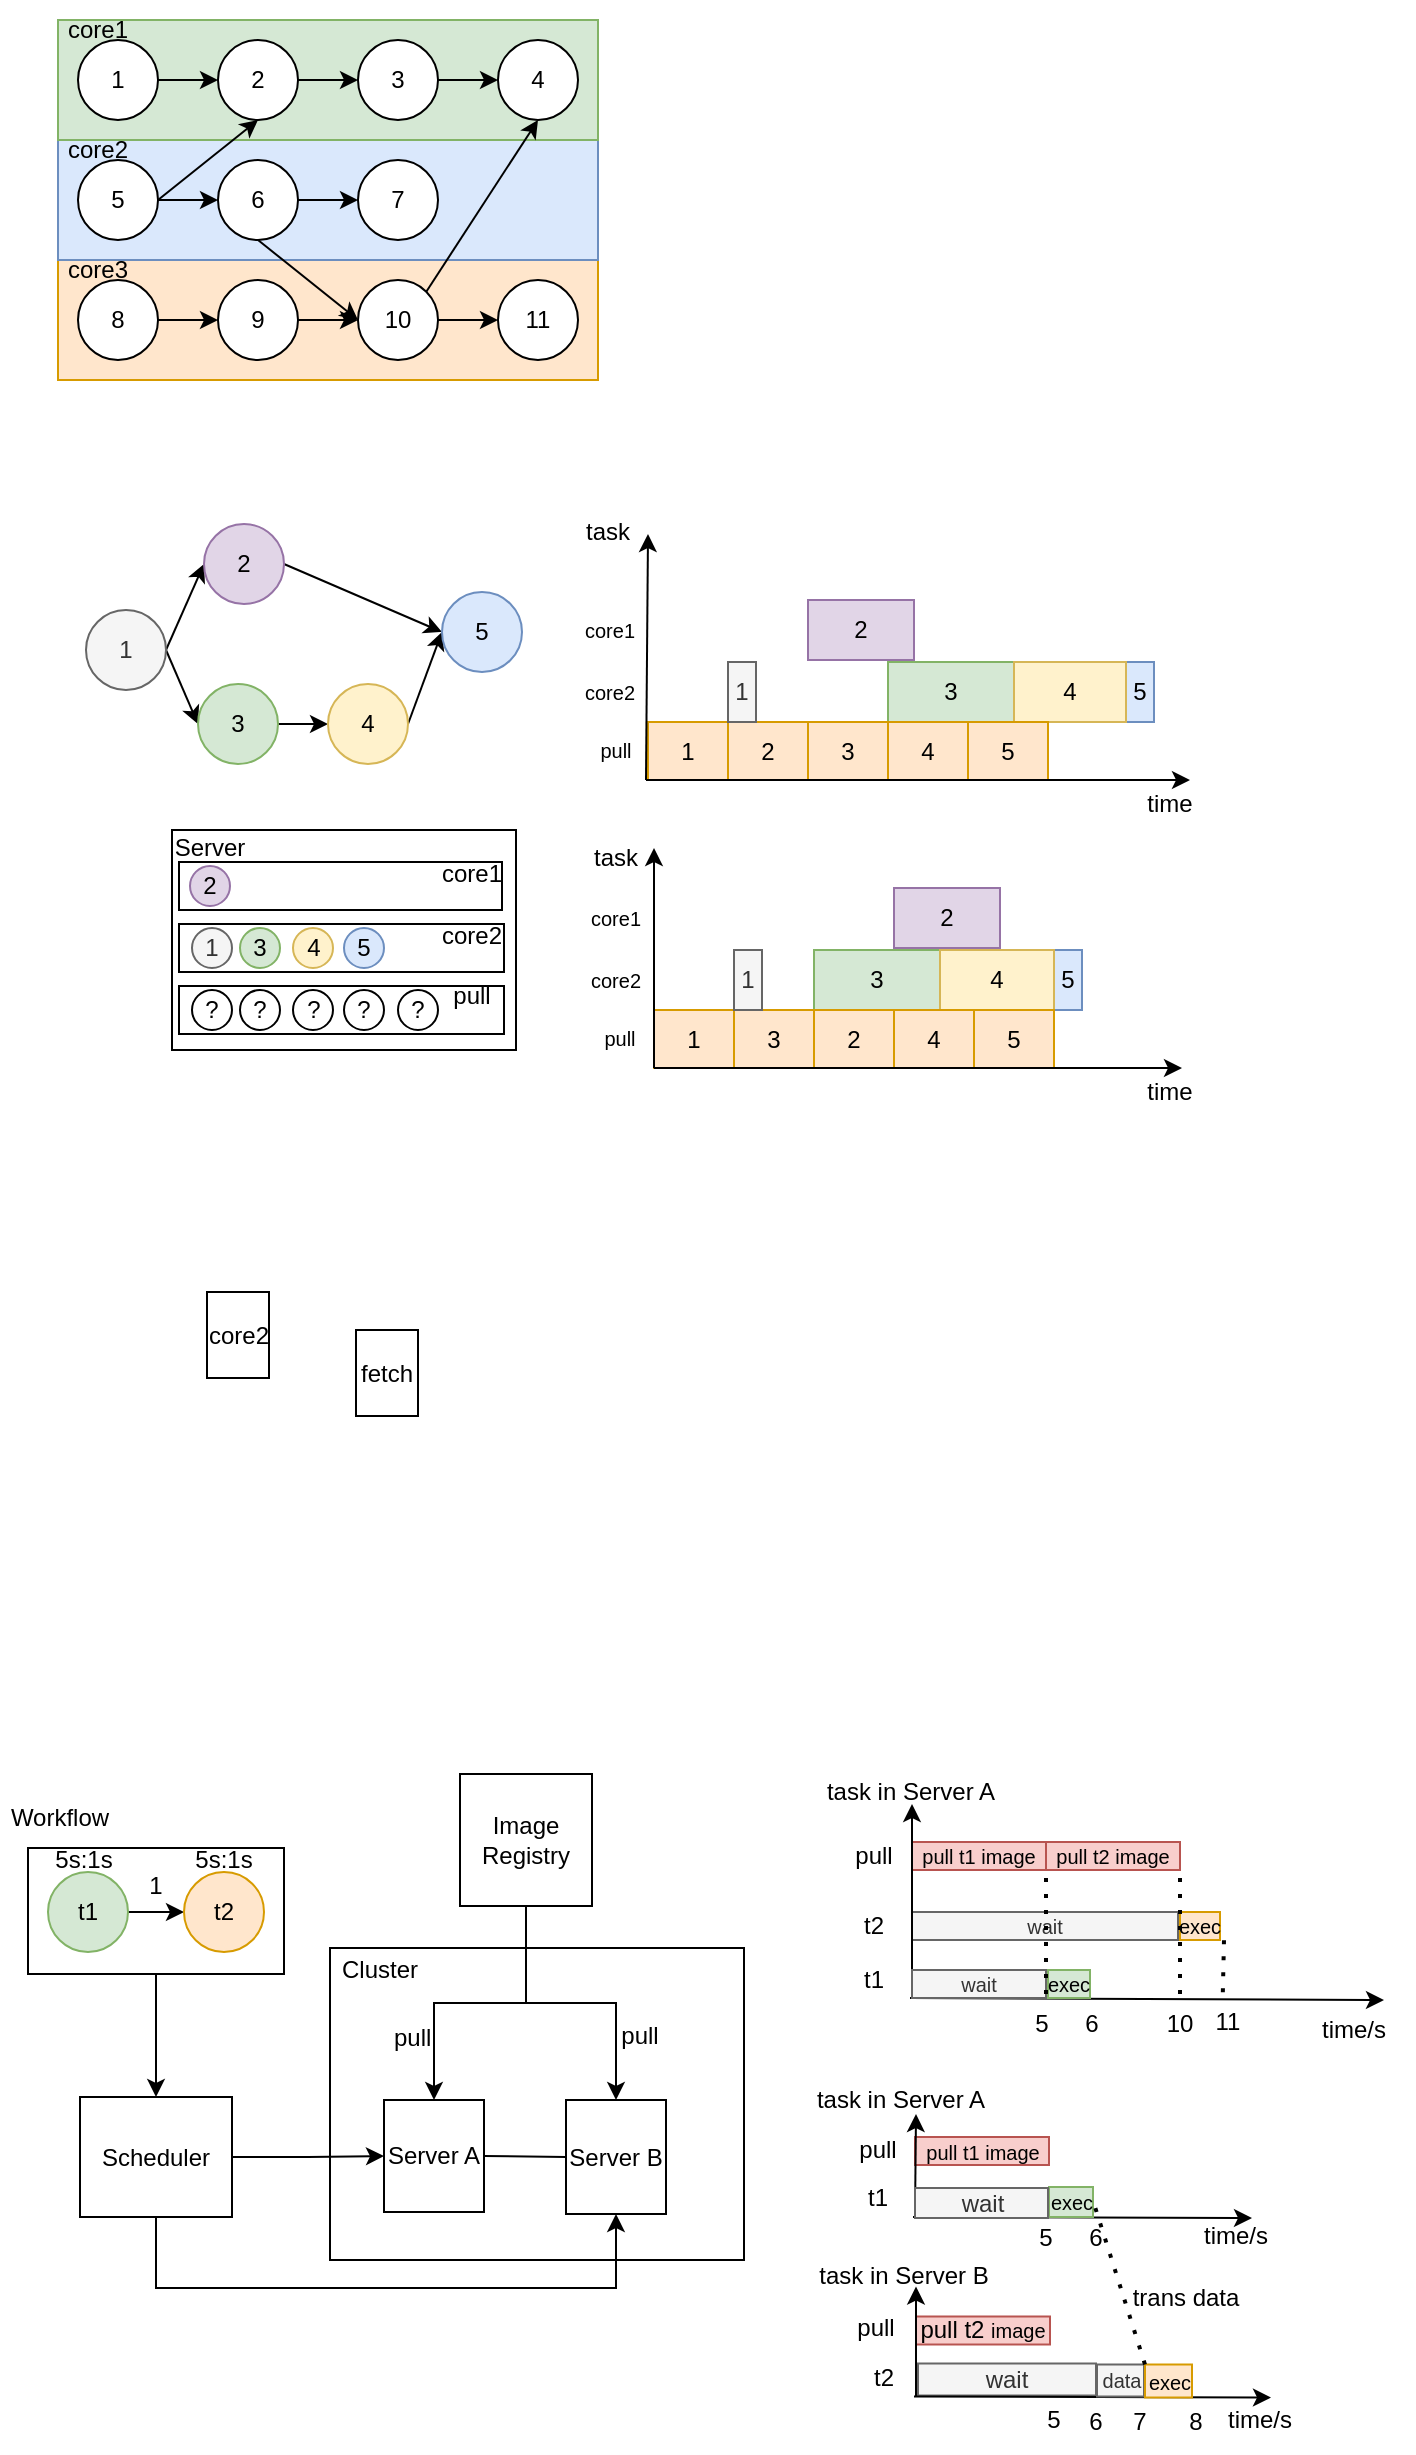 <mxfile version="24.2.5" type="github">
  <diagram name="第 1 页" id="dXxmEB8wBgXwKS0y80WO">
    <mxGraphModel dx="965" dy="532" grid="0" gridSize="10" guides="1" tooltips="1" connect="1" arrows="1" fold="1" page="1" pageScale="1" pageWidth="827" pageHeight="1169" math="0" shadow="0">
      <root>
        <mxCell id="0" />
        <mxCell id="1" parent="0" />
        <mxCell id="K3TDqo_XJbInINtvBPzG-177" value="&lt;font style=&quot;font-size: 10px;&quot;&gt;wait&lt;/font&gt;" style="rounded=0;whiteSpace=wrap;html=1;fontSize=10;fillColor=#f5f5f5;fontColor=#333333;strokeColor=#666666;" vertex="1" parent="1">
          <mxGeometry x="507" y="1076" width="133" height="14" as="geometry" />
        </mxCell>
        <mxCell id="T47r0UOtOiPmSLAEJL3M-28" value="" style="rounded=0;whiteSpace=wrap;html=1;fillColor=#ffe6cc;strokeColor=#d79b00;" parent="1" vertex="1">
          <mxGeometry x="80" y="250" width="270" height="60" as="geometry" />
        </mxCell>
        <mxCell id="T47r0UOtOiPmSLAEJL3M-27" value="" style="rounded=0;whiteSpace=wrap;html=1;fillColor=#dae8fc;strokeColor=#6c8ebf;" parent="1" vertex="1">
          <mxGeometry x="80" y="190" width="270" height="60" as="geometry" />
        </mxCell>
        <mxCell id="T47r0UOtOiPmSLAEJL3M-26" value="" style="rounded=0;whiteSpace=wrap;html=1;fillColor=#d5e8d4;strokeColor=#82b366;" parent="1" vertex="1">
          <mxGeometry x="80" y="130" width="270" height="60" as="geometry" />
        </mxCell>
        <mxCell id="T47r0UOtOiPmSLAEJL3M-5" style="edgeStyle=orthogonalEdgeStyle;rounded=0;orthogonalLoop=1;jettySize=auto;html=1;exitX=1;exitY=0.5;exitDx=0;exitDy=0;entryX=0;entryY=0.5;entryDx=0;entryDy=0;" parent="1" source="T47r0UOtOiPmSLAEJL3M-1" target="T47r0UOtOiPmSLAEJL3M-3" edge="1">
          <mxGeometry relative="1" as="geometry" />
        </mxCell>
        <mxCell id="T47r0UOtOiPmSLAEJL3M-1" value="1" style="ellipse;whiteSpace=wrap;html=1;aspect=fixed;" parent="1" vertex="1">
          <mxGeometry x="90" y="140" width="40" height="40" as="geometry" />
        </mxCell>
        <mxCell id="T47r0UOtOiPmSLAEJL3M-6" style="edgeStyle=orthogonalEdgeStyle;rounded=0;orthogonalLoop=1;jettySize=auto;html=1;exitX=1;exitY=0.5;exitDx=0;exitDy=0;entryX=0;entryY=0.5;entryDx=0;entryDy=0;" parent="1" source="T47r0UOtOiPmSLAEJL3M-3" target="T47r0UOtOiPmSLAEJL3M-4" edge="1">
          <mxGeometry relative="1" as="geometry" />
        </mxCell>
        <mxCell id="T47r0UOtOiPmSLAEJL3M-3" value="2" style="ellipse;whiteSpace=wrap;html=1;aspect=fixed;" parent="1" vertex="1">
          <mxGeometry x="160" y="140" width="40" height="40" as="geometry" />
        </mxCell>
        <mxCell id="T47r0UOtOiPmSLAEJL3M-8" style="edgeStyle=orthogonalEdgeStyle;rounded=0;orthogonalLoop=1;jettySize=auto;html=1;exitX=1;exitY=0.5;exitDx=0;exitDy=0;entryX=0;entryY=0.5;entryDx=0;entryDy=0;" parent="1" source="T47r0UOtOiPmSLAEJL3M-4" target="T47r0UOtOiPmSLAEJL3M-7" edge="1">
          <mxGeometry relative="1" as="geometry" />
        </mxCell>
        <mxCell id="T47r0UOtOiPmSLAEJL3M-4" value="3" style="ellipse;whiteSpace=wrap;html=1;aspect=fixed;" parent="1" vertex="1">
          <mxGeometry x="230" y="140" width="40" height="40" as="geometry" />
        </mxCell>
        <mxCell id="T47r0UOtOiPmSLAEJL3M-7" value="4" style="ellipse;whiteSpace=wrap;html=1;aspect=fixed;" parent="1" vertex="1">
          <mxGeometry x="300" y="140" width="40" height="40" as="geometry" />
        </mxCell>
        <mxCell id="T47r0UOtOiPmSLAEJL3M-13" style="edgeStyle=orthogonalEdgeStyle;rounded=0;orthogonalLoop=1;jettySize=auto;html=1;exitX=1;exitY=0.5;exitDx=0;exitDy=0;entryX=0;entryY=0.5;entryDx=0;entryDy=0;" parent="1" source="T47r0UOtOiPmSLAEJL3M-10" target="T47r0UOtOiPmSLAEJL3M-11" edge="1">
          <mxGeometry relative="1" as="geometry" />
        </mxCell>
        <mxCell id="T47r0UOtOiPmSLAEJL3M-23" style="rounded=0;orthogonalLoop=1;jettySize=auto;html=1;exitX=1;exitY=0.5;exitDx=0;exitDy=0;entryX=0.5;entryY=1;entryDx=0;entryDy=0;" parent="1" source="T47r0UOtOiPmSLAEJL3M-10" target="T47r0UOtOiPmSLAEJL3M-3" edge="1">
          <mxGeometry relative="1" as="geometry" />
        </mxCell>
        <mxCell id="T47r0UOtOiPmSLAEJL3M-10" value="5" style="ellipse;whiteSpace=wrap;html=1;aspect=fixed;" parent="1" vertex="1">
          <mxGeometry x="90" y="200" width="40" height="40" as="geometry" />
        </mxCell>
        <mxCell id="T47r0UOtOiPmSLAEJL3M-14" style="edgeStyle=orthogonalEdgeStyle;rounded=0;orthogonalLoop=1;jettySize=auto;html=1;exitX=1;exitY=0.5;exitDx=0;exitDy=0;entryX=0;entryY=0.5;entryDx=0;entryDy=0;" parent="1" source="T47r0UOtOiPmSLAEJL3M-11" target="T47r0UOtOiPmSLAEJL3M-12" edge="1">
          <mxGeometry relative="1" as="geometry" />
        </mxCell>
        <mxCell id="T47r0UOtOiPmSLAEJL3M-24" style="rounded=0;orthogonalLoop=1;jettySize=auto;html=1;exitX=0.5;exitY=1;exitDx=0;exitDy=0;entryX=0;entryY=0.5;entryDx=0;entryDy=0;" parent="1" source="T47r0UOtOiPmSLAEJL3M-11" target="T47r0UOtOiPmSLAEJL3M-17" edge="1">
          <mxGeometry relative="1" as="geometry" />
        </mxCell>
        <mxCell id="T47r0UOtOiPmSLAEJL3M-11" value="6" style="ellipse;whiteSpace=wrap;html=1;aspect=fixed;" parent="1" vertex="1">
          <mxGeometry x="160" y="200" width="40" height="40" as="geometry" />
        </mxCell>
        <mxCell id="T47r0UOtOiPmSLAEJL3M-12" value="7" style="ellipse;whiteSpace=wrap;html=1;aspect=fixed;" parent="1" vertex="1">
          <mxGeometry x="230" y="200" width="40" height="40" as="geometry" />
        </mxCell>
        <mxCell id="T47r0UOtOiPmSLAEJL3M-20" style="edgeStyle=orthogonalEdgeStyle;rounded=0;orthogonalLoop=1;jettySize=auto;html=1;exitX=1;exitY=0.5;exitDx=0;exitDy=0;entryX=0;entryY=0.5;entryDx=0;entryDy=0;" parent="1" source="T47r0UOtOiPmSLAEJL3M-15" target="T47r0UOtOiPmSLAEJL3M-16" edge="1">
          <mxGeometry relative="1" as="geometry" />
        </mxCell>
        <mxCell id="T47r0UOtOiPmSLAEJL3M-15" value="8" style="ellipse;whiteSpace=wrap;html=1;aspect=fixed;" parent="1" vertex="1">
          <mxGeometry x="90" y="260" width="40" height="40" as="geometry" />
        </mxCell>
        <mxCell id="T47r0UOtOiPmSLAEJL3M-21" style="edgeStyle=orthogonalEdgeStyle;rounded=0;orthogonalLoop=1;jettySize=auto;html=1;exitX=1;exitY=0.5;exitDx=0;exitDy=0;entryX=0;entryY=0.5;entryDx=0;entryDy=0;" parent="1" source="T47r0UOtOiPmSLAEJL3M-16" target="T47r0UOtOiPmSLAEJL3M-17" edge="1">
          <mxGeometry relative="1" as="geometry" />
        </mxCell>
        <mxCell id="T47r0UOtOiPmSLAEJL3M-16" value="9" style="ellipse;whiteSpace=wrap;html=1;aspect=fixed;" parent="1" vertex="1">
          <mxGeometry x="160" y="260" width="40" height="40" as="geometry" />
        </mxCell>
        <mxCell id="T47r0UOtOiPmSLAEJL3M-22" style="edgeStyle=orthogonalEdgeStyle;rounded=0;orthogonalLoop=1;jettySize=auto;html=1;exitX=1;exitY=0.5;exitDx=0;exitDy=0;entryX=0;entryY=0.5;entryDx=0;entryDy=0;" parent="1" source="T47r0UOtOiPmSLAEJL3M-17" target="T47r0UOtOiPmSLAEJL3M-18" edge="1">
          <mxGeometry relative="1" as="geometry" />
        </mxCell>
        <mxCell id="T47r0UOtOiPmSLAEJL3M-25" style="rounded=0;orthogonalLoop=1;jettySize=auto;html=1;exitX=1;exitY=0;exitDx=0;exitDy=0;entryX=0.5;entryY=1;entryDx=0;entryDy=0;" parent="1" source="T47r0UOtOiPmSLAEJL3M-17" target="T47r0UOtOiPmSLAEJL3M-7" edge="1">
          <mxGeometry relative="1" as="geometry" />
        </mxCell>
        <mxCell id="T47r0UOtOiPmSLAEJL3M-17" value="10" style="ellipse;whiteSpace=wrap;html=1;aspect=fixed;" parent="1" vertex="1">
          <mxGeometry x="230" y="260" width="40" height="40" as="geometry" />
        </mxCell>
        <mxCell id="T47r0UOtOiPmSLAEJL3M-18" value="11" style="ellipse;whiteSpace=wrap;html=1;aspect=fixed;" parent="1" vertex="1">
          <mxGeometry x="300" y="260" width="40" height="40" as="geometry" />
        </mxCell>
        <mxCell id="T47r0UOtOiPmSLAEJL3M-29" value="core1" style="text;html=1;align=center;verticalAlign=middle;whiteSpace=wrap;rounded=0;" parent="1" vertex="1">
          <mxGeometry x="70" y="120" width="60" height="30" as="geometry" />
        </mxCell>
        <mxCell id="T47r0UOtOiPmSLAEJL3M-30" value="core2" style="text;html=1;align=center;verticalAlign=middle;whiteSpace=wrap;rounded=0;" parent="1" vertex="1">
          <mxGeometry x="70" y="180" width="60" height="30" as="geometry" />
        </mxCell>
        <mxCell id="T47r0UOtOiPmSLAEJL3M-31" value="core3" style="text;html=1;align=center;verticalAlign=middle;whiteSpace=wrap;rounded=0;" parent="1" vertex="1">
          <mxGeometry x="70" y="240" width="60" height="30" as="geometry" />
        </mxCell>
        <mxCell id="K3TDqo_XJbInINtvBPzG-7" style="rounded=0;orthogonalLoop=1;jettySize=auto;html=1;exitX=1;exitY=0.5;exitDx=0;exitDy=0;entryX=0;entryY=0.5;entryDx=0;entryDy=0;" edge="1" parent="1" source="K3TDqo_XJbInINtvBPzG-2" target="K3TDqo_XJbInINtvBPzG-3">
          <mxGeometry relative="1" as="geometry">
            <Array as="points" />
          </mxGeometry>
        </mxCell>
        <mxCell id="K3TDqo_XJbInINtvBPzG-8" style="rounded=0;orthogonalLoop=1;jettySize=auto;html=1;exitX=1;exitY=0.5;exitDx=0;exitDy=0;entryX=0;entryY=0.5;entryDx=0;entryDy=0;" edge="1" parent="1" source="K3TDqo_XJbInINtvBPzG-2" target="K3TDqo_XJbInINtvBPzG-4">
          <mxGeometry relative="1" as="geometry" />
        </mxCell>
        <mxCell id="K3TDqo_XJbInINtvBPzG-2" value="1" style="ellipse;whiteSpace=wrap;html=1;aspect=fixed;fillColor=#f5f5f5;fontColor=#333333;strokeColor=#666666;" vertex="1" parent="1">
          <mxGeometry x="94" y="425" width="40" height="40" as="geometry" />
        </mxCell>
        <mxCell id="K3TDqo_XJbInINtvBPzG-12" style="rounded=0;orthogonalLoop=1;jettySize=auto;html=1;exitX=1;exitY=0.5;exitDx=0;exitDy=0;entryX=0;entryY=0.5;entryDx=0;entryDy=0;" edge="1" parent="1" source="K3TDqo_XJbInINtvBPzG-3" target="K3TDqo_XJbInINtvBPzG-6">
          <mxGeometry relative="1" as="geometry" />
        </mxCell>
        <mxCell id="K3TDqo_XJbInINtvBPzG-3" value="2" style="ellipse;whiteSpace=wrap;html=1;aspect=fixed;fillColor=#e1d5e7;strokeColor=#9673a6;" vertex="1" parent="1">
          <mxGeometry x="153" y="382" width="40" height="40" as="geometry" />
        </mxCell>
        <mxCell id="K3TDqo_XJbInINtvBPzG-11" style="edgeStyle=orthogonalEdgeStyle;rounded=0;orthogonalLoop=1;jettySize=auto;html=1;exitX=1;exitY=0.5;exitDx=0;exitDy=0;entryX=0;entryY=0.5;entryDx=0;entryDy=0;" edge="1" parent="1" source="K3TDqo_XJbInINtvBPzG-4" target="K3TDqo_XJbInINtvBPzG-5">
          <mxGeometry relative="1" as="geometry" />
        </mxCell>
        <mxCell id="K3TDqo_XJbInINtvBPzG-4" value="3" style="ellipse;whiteSpace=wrap;html=1;aspect=fixed;fillColor=#d5e8d4;strokeColor=#82b366;" vertex="1" parent="1">
          <mxGeometry x="150" y="462" width="40" height="40" as="geometry" />
        </mxCell>
        <mxCell id="K3TDqo_XJbInINtvBPzG-13" style="rounded=0;orthogonalLoop=1;jettySize=auto;html=1;exitX=1;exitY=0.5;exitDx=0;exitDy=0;entryX=0;entryY=0.5;entryDx=0;entryDy=0;" edge="1" parent="1" source="K3TDqo_XJbInINtvBPzG-5" target="K3TDqo_XJbInINtvBPzG-6">
          <mxGeometry relative="1" as="geometry">
            <mxPoint x="267.571" y="437.429" as="targetPoint" />
          </mxGeometry>
        </mxCell>
        <mxCell id="K3TDqo_XJbInINtvBPzG-5" value="4" style="ellipse;whiteSpace=wrap;html=1;aspect=fixed;fillColor=#fff2cc;strokeColor=#d6b656;" vertex="1" parent="1">
          <mxGeometry x="215" y="462" width="40" height="40" as="geometry" />
        </mxCell>
        <mxCell id="K3TDqo_XJbInINtvBPzG-6" value="5" style="ellipse;whiteSpace=wrap;html=1;aspect=fixed;fillColor=#dae8fc;strokeColor=#6c8ebf;" vertex="1" parent="1">
          <mxGeometry x="272" y="416" width="40" height="40" as="geometry" />
        </mxCell>
        <mxCell id="K3TDqo_XJbInINtvBPzG-19" value="1" style="rounded=0;whiteSpace=wrap;html=1;fillColor=#ffe6cc;strokeColor=#d79b00;" vertex="1" parent="1">
          <mxGeometry x="375" y="481" width="40" height="29" as="geometry" />
        </mxCell>
        <mxCell id="K3TDqo_XJbInINtvBPzG-20" value="2" style="rounded=0;whiteSpace=wrap;html=1;fillColor=#ffe6cc;strokeColor=#d79b00;" vertex="1" parent="1">
          <mxGeometry x="415" y="481" width="40" height="29" as="geometry" />
        </mxCell>
        <mxCell id="K3TDqo_XJbInINtvBPzG-21" value="pull" style="text;html=1;align=center;verticalAlign=middle;whiteSpace=wrap;rounded=0;fontSize=10;" vertex="1" parent="1">
          <mxGeometry x="329" y="480" width="60" height="30" as="geometry" />
        </mxCell>
        <mxCell id="K3TDqo_XJbInINtvBPzG-22" value="core1" style="text;html=1;align=center;verticalAlign=middle;whiteSpace=wrap;rounded=0;fontSize=10;" vertex="1" parent="1">
          <mxGeometry x="326" y="420" width="60" height="30" as="geometry" />
        </mxCell>
        <mxCell id="K3TDqo_XJbInINtvBPzG-23" value="core2" style="text;html=1;align=center;verticalAlign=middle;whiteSpace=wrap;rounded=0;fontSize=10;" vertex="1" parent="1">
          <mxGeometry x="326" y="451" width="60" height="30" as="geometry" />
        </mxCell>
        <mxCell id="K3TDqo_XJbInINtvBPzG-24" value="1" style="rounded=0;whiteSpace=wrap;html=1;fillColor=#f5f5f5;strokeColor=#666666;fontColor=#333333;" vertex="1" parent="1">
          <mxGeometry x="415" y="451" width="14" height="30" as="geometry" />
        </mxCell>
        <mxCell id="K3TDqo_XJbInINtvBPzG-25" value="5" style="rounded=0;whiteSpace=wrap;html=1;fillColor=#dae8fc;strokeColor=#6c8ebf;" vertex="1" parent="1">
          <mxGeometry x="614" y="451" width="14" height="30" as="geometry" />
        </mxCell>
        <mxCell id="K3TDqo_XJbInINtvBPzG-26" value="2" style="rounded=0;whiteSpace=wrap;html=1;fillColor=#e1d5e7;strokeColor=#9673a6;" vertex="1" parent="1">
          <mxGeometry x="455" y="420" width="53" height="30" as="geometry" />
        </mxCell>
        <mxCell id="K3TDqo_XJbInINtvBPzG-27" value="3" style="rounded=0;whiteSpace=wrap;html=1;fillColor=#d5e8d4;strokeColor=#82b366;" vertex="1" parent="1">
          <mxGeometry x="495" y="451" width="63" height="30" as="geometry" />
        </mxCell>
        <mxCell id="K3TDqo_XJbInINtvBPzG-28" value="4" style="rounded=0;whiteSpace=wrap;html=1;fillColor=#fff2cc;strokeColor=#d6b656;" vertex="1" parent="1">
          <mxGeometry x="558" y="451" width="56" height="30" as="geometry" />
        </mxCell>
        <mxCell id="K3TDqo_XJbInINtvBPzG-29" value="3" style="rounded=0;whiteSpace=wrap;html=1;fillColor=#ffe6cc;strokeColor=#d79b00;" vertex="1" parent="1">
          <mxGeometry x="455" y="481" width="40" height="29" as="geometry" />
        </mxCell>
        <mxCell id="K3TDqo_XJbInINtvBPzG-30" value="4" style="rounded=0;whiteSpace=wrap;html=1;fillColor=#ffe6cc;strokeColor=#d79b00;" vertex="1" parent="1">
          <mxGeometry x="495" y="481" width="40" height="29" as="geometry" />
        </mxCell>
        <mxCell id="K3TDqo_XJbInINtvBPzG-31" value="5" style="rounded=0;whiteSpace=wrap;html=1;fillColor=#ffe6cc;strokeColor=#d79b00;" vertex="1" parent="1">
          <mxGeometry x="535" y="481" width="40" height="29" as="geometry" />
        </mxCell>
        <mxCell id="K3TDqo_XJbInINtvBPzG-53" value="1" style="rounded=0;whiteSpace=wrap;html=1;fillColor=#ffe6cc;strokeColor=#d79b00;" vertex="1" parent="1">
          <mxGeometry x="378" y="625" width="40" height="29" as="geometry" />
        </mxCell>
        <mxCell id="K3TDqo_XJbInINtvBPzG-54" value="3" style="rounded=0;whiteSpace=wrap;html=1;fillColor=#ffe6cc;strokeColor=#d79b00;" vertex="1" parent="1">
          <mxGeometry x="418" y="625" width="40" height="29" as="geometry" />
        </mxCell>
        <mxCell id="K3TDqo_XJbInINtvBPzG-55" value="pull" style="text;html=1;align=center;verticalAlign=middle;whiteSpace=wrap;rounded=0;fontSize=10;" vertex="1" parent="1">
          <mxGeometry x="331" y="624" width="60" height="30" as="geometry" />
        </mxCell>
        <mxCell id="K3TDqo_XJbInINtvBPzG-56" value="core1" style="text;html=1;align=center;verticalAlign=middle;whiteSpace=wrap;rounded=0;fontSize=10;" vertex="1" parent="1">
          <mxGeometry x="329" y="564" width="60" height="30" as="geometry" />
        </mxCell>
        <mxCell id="K3TDqo_XJbInINtvBPzG-57" value="core2" style="text;html=1;align=center;verticalAlign=middle;whiteSpace=wrap;rounded=0;fontSize=10;" vertex="1" parent="1">
          <mxGeometry x="329" y="595" width="60" height="30" as="geometry" />
        </mxCell>
        <mxCell id="K3TDqo_XJbInINtvBPzG-58" value="1" style="rounded=0;whiteSpace=wrap;html=1;fillColor=#f5f5f5;strokeColor=#666666;fontColor=#333333;" vertex="1" parent="1">
          <mxGeometry x="418" y="595" width="14" height="30" as="geometry" />
        </mxCell>
        <mxCell id="K3TDqo_XJbInINtvBPzG-59" value="5" style="rounded=0;whiteSpace=wrap;html=1;fillColor=#dae8fc;strokeColor=#6c8ebf;" vertex="1" parent="1">
          <mxGeometry x="578" y="595" width="14" height="30" as="geometry" />
        </mxCell>
        <mxCell id="K3TDqo_XJbInINtvBPzG-61" value="3" style="rounded=0;whiteSpace=wrap;html=1;fillColor=#d5e8d4;strokeColor=#82b366;" vertex="1" parent="1">
          <mxGeometry x="458" y="595" width="63" height="30" as="geometry" />
        </mxCell>
        <mxCell id="K3TDqo_XJbInINtvBPzG-62" value="4" style="rounded=0;whiteSpace=wrap;html=1;fillColor=#fff2cc;strokeColor=#d6b656;" vertex="1" parent="1">
          <mxGeometry x="521" y="595" width="57" height="30" as="geometry" />
        </mxCell>
        <mxCell id="K3TDqo_XJbInINtvBPzG-63" value="2" style="rounded=0;whiteSpace=wrap;html=1;fillColor=#ffe6cc;strokeColor=#d79b00;" vertex="1" parent="1">
          <mxGeometry x="458" y="625" width="40" height="29" as="geometry" />
        </mxCell>
        <mxCell id="K3TDqo_XJbInINtvBPzG-64" value="4" style="rounded=0;whiteSpace=wrap;html=1;fillColor=#ffe6cc;strokeColor=#d79b00;" vertex="1" parent="1">
          <mxGeometry x="498" y="625" width="40" height="29" as="geometry" />
        </mxCell>
        <mxCell id="K3TDqo_XJbInINtvBPzG-65" value="5" style="rounded=0;whiteSpace=wrap;html=1;fillColor=#ffe6cc;strokeColor=#d79b00;" vertex="1" parent="1">
          <mxGeometry x="538" y="625" width="40" height="29" as="geometry" />
        </mxCell>
        <mxCell id="K3TDqo_XJbInINtvBPzG-66" value="2" style="rounded=0;whiteSpace=wrap;html=1;fillColor=#e1d5e7;strokeColor=#9673a6;" vertex="1" parent="1">
          <mxGeometry x="498" y="564" width="53" height="30" as="geometry" />
        </mxCell>
        <mxCell id="K3TDqo_XJbInINtvBPzG-67" value="" style="endArrow=classic;html=1;rounded=0;" edge="1" parent="1">
          <mxGeometry width="50" height="50" relative="1" as="geometry">
            <mxPoint x="378" y="654" as="sourcePoint" />
            <mxPoint x="642" y="654" as="targetPoint" />
          </mxGeometry>
        </mxCell>
        <mxCell id="K3TDqo_XJbInINtvBPzG-68" value="time" style="text;html=1;align=center;verticalAlign=middle;whiteSpace=wrap;rounded=0;" vertex="1" parent="1">
          <mxGeometry x="606" y="651" width="60" height="30" as="geometry" />
        </mxCell>
        <mxCell id="K3TDqo_XJbInINtvBPzG-69" value="" style="endArrow=classic;html=1;rounded=0;exitX=0.75;exitY=1;exitDx=0;exitDy=0;" edge="1" parent="1" source="K3TDqo_XJbInINtvBPzG-21">
          <mxGeometry width="50" height="50" relative="1" as="geometry">
            <mxPoint x="388" y="653" as="sourcePoint" />
            <mxPoint x="646" y="510" as="targetPoint" />
          </mxGeometry>
        </mxCell>
        <mxCell id="K3TDqo_XJbInINtvBPzG-70" value="time" style="text;html=1;align=center;verticalAlign=middle;whiteSpace=wrap;rounded=0;" vertex="1" parent="1">
          <mxGeometry x="606" y="507" width="60" height="30" as="geometry" />
        </mxCell>
        <mxCell id="K3TDqo_XJbInINtvBPzG-72" value="" style="endArrow=classic;html=1;rounded=0;exitX=0.75;exitY=1;exitDx=0;exitDy=0;" edge="1" parent="1" source="K3TDqo_XJbInINtvBPzG-21">
          <mxGeometry width="50" height="50" relative="1" as="geometry">
            <mxPoint x="378.74" y="509.85" as="sourcePoint" />
            <mxPoint x="375" y="387" as="targetPoint" />
          </mxGeometry>
        </mxCell>
        <mxCell id="K3TDqo_XJbInINtvBPzG-73" value="" style="endArrow=classic;html=1;rounded=0;exitX=0.929;exitY=0.995;exitDx=0;exitDy=0;exitPerimeter=0;" edge="1" parent="1">
          <mxGeometry width="50" height="50" relative="1" as="geometry">
            <mxPoint x="378" y="654" as="sourcePoint" />
            <mxPoint x="378" y="544" as="targetPoint" />
          </mxGeometry>
        </mxCell>
        <mxCell id="K3TDqo_XJbInINtvBPzG-74" value="task" style="text;html=1;align=center;verticalAlign=middle;whiteSpace=wrap;rounded=0;" vertex="1" parent="1">
          <mxGeometry x="329" y="534" width="60" height="30" as="geometry" />
        </mxCell>
        <mxCell id="K3TDqo_XJbInINtvBPzG-75" value="task" style="text;html=1;align=center;verticalAlign=middle;whiteSpace=wrap;rounded=0;" vertex="1" parent="1">
          <mxGeometry x="325" y="371" width="60" height="30" as="geometry" />
        </mxCell>
        <mxCell id="K3TDqo_XJbInINtvBPzG-76" value="" style="rounded=0;whiteSpace=wrap;html=1;" vertex="1" parent="1">
          <mxGeometry x="137" y="535" width="172" height="110" as="geometry" />
        </mxCell>
        <mxCell id="K3TDqo_XJbInINtvBPzG-78" value="" style="rounded=0;whiteSpace=wrap;html=1;" vertex="1" parent="1">
          <mxGeometry x="140.5" y="551" width="161.5" height="24" as="geometry" />
        </mxCell>
        <mxCell id="K3TDqo_XJbInINtvBPzG-81" value="Server" style="text;html=1;align=center;verticalAlign=middle;whiteSpace=wrap;rounded=0;" vertex="1" parent="1">
          <mxGeometry x="126" y="529" width="60" height="30" as="geometry" />
        </mxCell>
        <mxCell id="K3TDqo_XJbInINtvBPzG-82" value="core2" style="rounded=0;whiteSpace=wrap;html=1;" vertex="1" parent="1">
          <mxGeometry x="154.5" y="766" width="31" height="43" as="geometry" />
        </mxCell>
        <mxCell id="K3TDqo_XJbInINtvBPzG-83" value="fetch" style="rounded=0;whiteSpace=wrap;html=1;" vertex="1" parent="1">
          <mxGeometry x="229" y="785" width="31" height="43" as="geometry" />
        </mxCell>
        <mxCell id="K3TDqo_XJbInINtvBPzG-84" value="wait" style="rounded=0;whiteSpace=wrap;html=1;fillColor=#f5f5f5;fontColor=#333333;strokeColor=#666666;" vertex="1" parent="1">
          <mxGeometry x="510" y="1301.75" width="89" height="16" as="geometry" />
        </mxCell>
        <mxCell id="K3TDqo_XJbInINtvBPzG-85" style="edgeStyle=orthogonalEdgeStyle;rounded=0;orthogonalLoop=1;jettySize=auto;html=1;exitX=0.5;exitY=1;exitDx=0;exitDy=0;" edge="1" parent="1" source="K3TDqo_XJbInINtvBPzG-86" target="K3TDqo_XJbInINtvBPzG-102">
          <mxGeometry relative="1" as="geometry" />
        </mxCell>
        <mxCell id="K3TDqo_XJbInINtvBPzG-86" value="" style="rounded=0;whiteSpace=wrap;html=1;" vertex="1" parent="1">
          <mxGeometry x="65" y="1044" width="128" height="63" as="geometry" />
        </mxCell>
        <mxCell id="K3TDqo_XJbInINtvBPzG-87" value="" style="rounded=0;whiteSpace=wrap;html=1;" vertex="1" parent="1">
          <mxGeometry x="216" y="1094" width="207" height="156" as="geometry" />
        </mxCell>
        <mxCell id="K3TDqo_XJbInINtvBPzG-88" style="rounded=0;orthogonalLoop=1;jettySize=auto;html=1;exitX=1;exitY=0.5;exitDx=0;exitDy=0;entryX=0;entryY=0.5;entryDx=0;entryDy=0;endArrow=none;endFill=0;" edge="1" parent="1" source="K3TDqo_XJbInINtvBPzG-89" target="K3TDqo_XJbInINtvBPzG-90">
          <mxGeometry relative="1" as="geometry" />
        </mxCell>
        <mxCell id="K3TDqo_XJbInINtvBPzG-89" value="Server A" style="rounded=0;whiteSpace=wrap;html=1;" vertex="1" parent="1">
          <mxGeometry x="243" y="1170" width="50" height="56" as="geometry" />
        </mxCell>
        <mxCell id="K3TDqo_XJbInINtvBPzG-90" value="Server B" style="rounded=0;whiteSpace=wrap;html=1;" vertex="1" parent="1">
          <mxGeometry x="334" y="1170" width="50" height="57" as="geometry" />
        </mxCell>
        <mxCell id="K3TDqo_XJbInINtvBPzG-91" style="edgeStyle=orthogonalEdgeStyle;rounded=0;orthogonalLoop=1;jettySize=auto;html=1;exitX=1;exitY=0.5;exitDx=0;exitDy=0;" edge="1" parent="1" source="K3TDqo_XJbInINtvBPzG-92" target="K3TDqo_XJbInINtvBPzG-93">
          <mxGeometry relative="1" as="geometry" />
        </mxCell>
        <mxCell id="K3TDqo_XJbInINtvBPzG-92" value="t1" style="ellipse;whiteSpace=wrap;html=1;aspect=fixed;fillColor=#d5e8d4;strokeColor=#82b366;" vertex="1" parent="1">
          <mxGeometry x="75" y="1056" width="40" height="40" as="geometry" />
        </mxCell>
        <mxCell id="K3TDqo_XJbInINtvBPzG-93" value="t2" style="ellipse;whiteSpace=wrap;html=1;aspect=fixed;fillColor=#ffe6cc;strokeColor=#d79b00;" vertex="1" parent="1">
          <mxGeometry x="143" y="1056" width="40" height="40" as="geometry" />
        </mxCell>
        <mxCell id="K3TDqo_XJbInINtvBPzG-94" style="edgeStyle=orthogonalEdgeStyle;rounded=0;orthogonalLoop=1;jettySize=auto;html=1;exitX=0.5;exitY=1;exitDx=0;exitDy=0;entryX=0.5;entryY=0;entryDx=0;entryDy=0;" edge="1" parent="1" source="K3TDqo_XJbInINtvBPzG-96" target="K3TDqo_XJbInINtvBPzG-89">
          <mxGeometry relative="1" as="geometry" />
        </mxCell>
        <mxCell id="K3TDqo_XJbInINtvBPzG-95" style="edgeStyle=orthogonalEdgeStyle;rounded=0;orthogonalLoop=1;jettySize=auto;html=1;exitX=0.5;exitY=1;exitDx=0;exitDy=0;entryX=0.5;entryY=0;entryDx=0;entryDy=0;" edge="1" parent="1" source="K3TDqo_XJbInINtvBPzG-96" target="K3TDqo_XJbInINtvBPzG-90">
          <mxGeometry relative="1" as="geometry" />
        </mxCell>
        <mxCell id="K3TDqo_XJbInINtvBPzG-96" value="Image Registry" style="whiteSpace=wrap;html=1;aspect=fixed;" vertex="1" parent="1">
          <mxGeometry x="281" y="1007" width="66" height="66" as="geometry" />
        </mxCell>
        <mxCell id="K3TDqo_XJbInINtvBPzG-97" value="pull&amp;nbsp;" style="text;html=1;strokeColor=none;fillColor=none;align=center;verticalAlign=middle;whiteSpace=wrap;rounded=0;" vertex="1" parent="1">
          <mxGeometry x="229" y="1124" width="60" height="30" as="geometry" />
        </mxCell>
        <mxCell id="K3TDqo_XJbInINtvBPzG-98" value="pull" style="text;html=1;strokeColor=none;fillColor=none;align=center;verticalAlign=middle;whiteSpace=wrap;rounded=0;" vertex="1" parent="1">
          <mxGeometry x="341" y="1123" width="60" height="30" as="geometry" />
        </mxCell>
        <mxCell id="K3TDqo_XJbInINtvBPzG-99" value="1" style="text;html=1;strokeColor=none;fillColor=none;align=center;verticalAlign=middle;whiteSpace=wrap;rounded=0;" vertex="1" parent="1">
          <mxGeometry x="99" y="1048" width="60" height="30" as="geometry" />
        </mxCell>
        <mxCell id="K3TDqo_XJbInINtvBPzG-100" style="edgeStyle=orthogonalEdgeStyle;rounded=0;orthogonalLoop=1;jettySize=auto;html=1;exitX=1;exitY=0.5;exitDx=0;exitDy=0;entryX=0;entryY=0.5;entryDx=0;entryDy=0;" edge="1" parent="1" source="K3TDqo_XJbInINtvBPzG-102" target="K3TDqo_XJbInINtvBPzG-89">
          <mxGeometry relative="1" as="geometry">
            <mxPoint x="238" y="1198.5" as="targetPoint" />
          </mxGeometry>
        </mxCell>
        <mxCell id="K3TDqo_XJbInINtvBPzG-101" style="edgeStyle=orthogonalEdgeStyle;rounded=0;orthogonalLoop=1;jettySize=auto;html=1;exitX=0.5;exitY=1;exitDx=0;exitDy=0;entryX=0.5;entryY=1;entryDx=0;entryDy=0;" edge="1" parent="1" source="K3TDqo_XJbInINtvBPzG-102" target="K3TDqo_XJbInINtvBPzG-90">
          <mxGeometry relative="1" as="geometry">
            <Array as="points">
              <mxPoint x="129" y="1264" />
              <mxPoint x="359" y="1264" />
            </Array>
          </mxGeometry>
        </mxCell>
        <mxCell id="K3TDqo_XJbInINtvBPzG-102" value="Scheduler" style="rounded=0;whiteSpace=wrap;html=1;" vertex="1" parent="1">
          <mxGeometry x="91" y="1168.5" width="76" height="60" as="geometry" />
        </mxCell>
        <mxCell id="K3TDqo_XJbInINtvBPzG-103" value="Workflow" style="text;html=1;strokeColor=none;fillColor=none;align=center;verticalAlign=middle;whiteSpace=wrap;rounded=0;" vertex="1" parent="1">
          <mxGeometry x="51" y="1014" width="60" height="30" as="geometry" />
        </mxCell>
        <mxCell id="K3TDqo_XJbInINtvBPzG-104" value="5s:1s" style="text;html=1;strokeColor=none;fillColor=none;align=center;verticalAlign=middle;whiteSpace=wrap;rounded=0;" vertex="1" parent="1">
          <mxGeometry x="63" y="1035" width="60" height="30" as="geometry" />
        </mxCell>
        <mxCell id="K3TDqo_XJbInINtvBPzG-105" value="5s:1s" style="text;html=1;strokeColor=none;fillColor=none;align=center;verticalAlign=middle;whiteSpace=wrap;rounded=0;" vertex="1" parent="1">
          <mxGeometry x="133" y="1035" width="60" height="30" as="geometry" />
        </mxCell>
        <mxCell id="K3TDqo_XJbInINtvBPzG-106" value="" style="endArrow=classic;html=1;rounded=0;entryX=0.75;entryY=0;entryDx=0;entryDy=0;" edge="1" parent="1" target="K3TDqo_XJbInINtvBPzG-112">
          <mxGeometry width="50" height="50" relative="1" as="geometry">
            <mxPoint x="506" y="1119" as="sourcePoint" />
            <mxPoint x="680" y="1119" as="targetPoint" />
          </mxGeometry>
        </mxCell>
        <mxCell id="K3TDqo_XJbInINtvBPzG-107" value="&lt;font style=&quot;font-size: 10px;&quot;&gt;pull t1 image&lt;/font&gt;" style="rounded=0;whiteSpace=wrap;html=1;fontSize=10;fillColor=#f8cecc;strokeColor=#b85450;" vertex="1" parent="1">
          <mxGeometry x="507" y="1041" width="67" height="14" as="geometry" />
        </mxCell>
        <mxCell id="K3TDqo_XJbInINtvBPzG-108" value="" style="endArrow=classic;html=1;rounded=0;" edge="1" parent="1">
          <mxGeometry width="50" height="50" relative="1" as="geometry">
            <mxPoint x="507" y="1119" as="sourcePoint" />
            <mxPoint x="507" y="1022" as="targetPoint" />
          </mxGeometry>
        </mxCell>
        <mxCell id="K3TDqo_XJbInINtvBPzG-109" value="pull t2 image" style="rounded=0;whiteSpace=wrap;html=1;fontSize=10;fillColor=#f8cecc;strokeColor=#b85450;" vertex="1" parent="1">
          <mxGeometry x="574" y="1041" width="67" height="14" as="geometry" />
        </mxCell>
        <mxCell id="K3TDqo_XJbInINtvBPzG-111" value="5" style="text;html=1;strokeColor=none;fillColor=none;align=center;verticalAlign=middle;whiteSpace=wrap;rounded=0;" vertex="1" parent="1">
          <mxGeometry x="542" y="1117" width="60" height="30" as="geometry" />
        </mxCell>
        <mxCell id="K3TDqo_XJbInINtvBPzG-112" value="time/s" style="text;html=1;strokeColor=none;fillColor=none;align=center;verticalAlign=middle;whiteSpace=wrap;rounded=0;" vertex="1" parent="1">
          <mxGeometry x="698" y="1120" width="60" height="30" as="geometry" />
        </mxCell>
        <mxCell id="K3TDqo_XJbInINtvBPzG-115" value="10" style="text;html=1;strokeColor=none;fillColor=none;align=center;verticalAlign=middle;whiteSpace=wrap;rounded=0;" vertex="1" parent="1">
          <mxGeometry x="611" y="1117" width="60" height="30" as="geometry" />
        </mxCell>
        <mxCell id="K3TDqo_XJbInINtvBPzG-116" value="pull" style="text;html=1;strokeColor=none;fillColor=none;align=center;verticalAlign=middle;whiteSpace=wrap;rounded=0;" vertex="1" parent="1">
          <mxGeometry x="458" y="1033" width="60" height="30" as="geometry" />
        </mxCell>
        <mxCell id="K3TDqo_XJbInINtvBPzG-117" value="t1" style="text;html=1;strokeColor=none;fillColor=none;align=center;verticalAlign=middle;whiteSpace=wrap;rounded=0;" vertex="1" parent="1">
          <mxGeometry x="458" y="1094.5" width="60" height="30" as="geometry" />
        </mxCell>
        <mxCell id="K3TDqo_XJbInINtvBPzG-118" value="t2" style="text;html=1;strokeColor=none;fillColor=none;align=center;verticalAlign=middle;whiteSpace=wrap;rounded=0;" vertex="1" parent="1">
          <mxGeometry x="458" y="1068" width="60" height="30" as="geometry" />
        </mxCell>
        <mxCell id="K3TDqo_XJbInINtvBPzG-121" value="6" style="text;html=1;strokeColor=none;fillColor=none;align=center;verticalAlign=middle;whiteSpace=wrap;rounded=0;" vertex="1" parent="1">
          <mxGeometry x="567" y="1117" width="60" height="30" as="geometry" />
        </mxCell>
        <mxCell id="K3TDqo_XJbInINtvBPzG-122" value="" style="endArrow=none;dashed=1;html=1;dashPattern=1 3;strokeWidth=2;rounded=0;entryX=1;entryY=1;entryDx=0;entryDy=0;exitX=0.857;exitY=-0.029;exitDx=0;exitDy=0;exitPerimeter=0;" edge="1" parent="1" source="K3TDqo_XJbInINtvBPzG-115">
          <mxGeometry width="50" height="50" relative="1" as="geometry">
            <mxPoint x="609" y="1222" as="sourcePoint" />
            <mxPoint x="663" y="1090.0" as="targetPoint" />
          </mxGeometry>
        </mxCell>
        <mxCell id="K3TDqo_XJbInINtvBPzG-123" value="11" style="text;html=1;strokeColor=none;fillColor=none;align=center;verticalAlign=middle;whiteSpace=wrap;rounded=0;" vertex="1" parent="1">
          <mxGeometry x="635" y="1116" width="60" height="30" as="geometry" />
        </mxCell>
        <mxCell id="K3TDqo_XJbInINtvBPzG-145" value="" style="endArrow=classic;html=1;rounded=0;" edge="1" parent="1">
          <mxGeometry width="50" height="50" relative="1" as="geometry">
            <mxPoint x="507.5" y="1228.5" as="sourcePoint" />
            <mxPoint x="677" y="1229" as="targetPoint" />
          </mxGeometry>
        </mxCell>
        <mxCell id="K3TDqo_XJbInINtvBPzG-146" value="pull t1 image" style="rounded=0;whiteSpace=wrap;html=1;fontSize=10;fillColor=#f8cecc;strokeColor=#b85450;" vertex="1" parent="1">
          <mxGeometry x="508.5" y="1188.5" width="67" height="14" as="geometry" />
        </mxCell>
        <mxCell id="K3TDqo_XJbInINtvBPzG-147" value="" style="endArrow=classic;html=1;rounded=0;" edge="1" parent="1">
          <mxGeometry width="50" height="50" relative="1" as="geometry">
            <mxPoint x="508.5" y="1228.5" as="sourcePoint" />
            <mxPoint x="509" y="1177" as="targetPoint" />
          </mxGeometry>
        </mxCell>
        <mxCell id="K3TDqo_XJbInINtvBPzG-149" value="5" style="text;html=1;strokeColor=none;fillColor=none;align=center;verticalAlign=middle;whiteSpace=wrap;rounded=0;" vertex="1" parent="1">
          <mxGeometry x="543.5" y="1223.5" width="60" height="30" as="geometry" />
        </mxCell>
        <mxCell id="K3TDqo_XJbInINtvBPzG-150" value="time/s" style="text;html=1;strokeColor=none;fillColor=none;align=center;verticalAlign=middle;whiteSpace=wrap;rounded=0;" vertex="1" parent="1">
          <mxGeometry x="639" y="1223" width="60" height="30" as="geometry" />
        </mxCell>
        <mxCell id="K3TDqo_XJbInINtvBPzG-152" value="pull" style="text;html=1;strokeColor=none;fillColor=none;align=center;verticalAlign=middle;whiteSpace=wrap;rounded=0;" vertex="1" parent="1">
          <mxGeometry x="459.5" y="1180" width="60" height="30" as="geometry" />
        </mxCell>
        <mxCell id="K3TDqo_XJbInINtvBPzG-153" value="t1" style="text;html=1;strokeColor=none;fillColor=none;align=center;verticalAlign=middle;whiteSpace=wrap;rounded=0;" vertex="1" parent="1">
          <mxGeometry x="459.5" y="1204" width="60" height="30" as="geometry" />
        </mxCell>
        <mxCell id="K3TDqo_XJbInINtvBPzG-154" value="&lt;font style=&quot;font-size: 10px;&quot;&gt;exec&lt;/font&gt;" style="rounded=0;whiteSpace=wrap;html=1;fillColor=#d5e8d4;strokeColor=#82b366;" vertex="1" parent="1">
          <mxGeometry x="575.5" y="1213.5" width="22" height="15" as="geometry" />
        </mxCell>
        <mxCell id="K3TDqo_XJbInINtvBPzG-155" value="6" style="text;html=1;strokeColor=none;fillColor=none;align=center;verticalAlign=middle;whiteSpace=wrap;rounded=0;" vertex="1" parent="1">
          <mxGeometry x="568.5" y="1223.5" width="60" height="30" as="geometry" />
        </mxCell>
        <mxCell id="K3TDqo_XJbInINtvBPzG-156" value="task in Server A" style="text;html=1;strokeColor=none;fillColor=none;align=center;verticalAlign=middle;whiteSpace=wrap;rounded=0;" vertex="1" parent="1">
          <mxGeometry x="461.5" y="1001" width="88.5" height="30" as="geometry" />
        </mxCell>
        <mxCell id="K3TDqo_XJbInINtvBPzG-157" value="task in Server A" style="text;html=1;strokeColor=none;fillColor=none;align=center;verticalAlign=middle;whiteSpace=wrap;rounded=0;" vertex="1" parent="1">
          <mxGeometry x="448" y="1155" width="107" height="30" as="geometry" />
        </mxCell>
        <mxCell id="K3TDqo_XJbInINtvBPzG-158" value="" style="endArrow=classic;html=1;rounded=0;" edge="1" parent="1">
          <mxGeometry width="50" height="50" relative="1" as="geometry">
            <mxPoint x="508" y="1318.25" as="sourcePoint" />
            <mxPoint x="686.5" y="1318.75" as="targetPoint" />
          </mxGeometry>
        </mxCell>
        <mxCell id="K3TDqo_XJbInINtvBPzG-159" value="pull t2 &lt;font style=&quot;font-size: 10px;&quot;&gt;image&lt;/font&gt;" style="rounded=0;whiteSpace=wrap;html=1;fillColor=#f8cecc;strokeColor=#b85450;" vertex="1" parent="1">
          <mxGeometry x="509" y="1278.25" width="67" height="14" as="geometry" />
        </mxCell>
        <mxCell id="K3TDqo_XJbInINtvBPzG-160" value="" style="endArrow=classic;html=1;rounded=0;" edge="1" parent="1">
          <mxGeometry width="50" height="50" relative="1" as="geometry">
            <mxPoint x="509" y="1318.25" as="sourcePoint" />
            <mxPoint x="509" y="1263.25" as="targetPoint" />
          </mxGeometry>
        </mxCell>
        <mxCell id="K3TDqo_XJbInINtvBPzG-162" value="5" style="text;html=1;strokeColor=none;fillColor=none;align=center;verticalAlign=middle;whiteSpace=wrap;rounded=0;" vertex="1" parent="1">
          <mxGeometry x="548" y="1315.25" width="60" height="30" as="geometry" />
        </mxCell>
        <mxCell id="K3TDqo_XJbInINtvBPzG-163" value="time/s" style="text;html=1;strokeColor=none;fillColor=none;align=center;verticalAlign=middle;whiteSpace=wrap;rounded=0;" vertex="1" parent="1">
          <mxGeometry x="650.5" y="1315.25" width="60" height="30" as="geometry" />
        </mxCell>
        <mxCell id="K3TDqo_XJbInINtvBPzG-164" value="pull" style="text;html=1;strokeColor=none;fillColor=none;align=center;verticalAlign=middle;whiteSpace=wrap;rounded=0;" vertex="1" parent="1">
          <mxGeometry x="459" y="1269.25" width="60" height="30" as="geometry" />
        </mxCell>
        <mxCell id="K3TDqo_XJbInINtvBPzG-165" value="t2" style="text;html=1;strokeColor=none;fillColor=none;align=center;verticalAlign=middle;whiteSpace=wrap;rounded=0;" vertex="1" parent="1">
          <mxGeometry x="463" y="1294.25" width="60" height="30" as="geometry" />
        </mxCell>
        <mxCell id="K3TDqo_XJbInINtvBPzG-166" value="&lt;font style=&quot;font-size: 10px;&quot;&gt;data&lt;/font&gt;" style="rounded=0;whiteSpace=wrap;html=1;fillColor=#f5f5f5;strokeColor=#666666;fontColor=#333333;" vertex="1" parent="1">
          <mxGeometry x="599.5" y="1302.25" width="23.5" height="16" as="geometry" />
        </mxCell>
        <mxCell id="K3TDqo_XJbInINtvBPzG-167" value="6" style="text;html=1;strokeColor=none;fillColor=none;align=center;verticalAlign=middle;whiteSpace=wrap;rounded=0;" vertex="1" parent="1">
          <mxGeometry x="569" y="1316.25" width="60" height="30" as="geometry" />
        </mxCell>
        <mxCell id="K3TDqo_XJbInINtvBPzG-168" value="task in Server B" style="text;html=1;strokeColor=none;fillColor=none;align=center;verticalAlign=middle;whiteSpace=wrap;rounded=0;" vertex="1" parent="1">
          <mxGeometry x="455.5" y="1242.75" width="93.5" height="30" as="geometry" />
        </mxCell>
        <mxCell id="K3TDqo_XJbInINtvBPzG-172" value="&lt;span style=&quot;font-size: 10px;&quot;&gt;exec&lt;/span&gt;" style="rounded=0;whiteSpace=wrap;html=1;fillColor=#ffe6cc;strokeColor=#d79b00;" vertex="1" parent="1">
          <mxGeometry x="623.5" y="1302.25" width="23.5" height="16.5" as="geometry" />
        </mxCell>
        <mxCell id="K3TDqo_XJbInINtvBPzG-173" value="7" style="text;html=1;strokeColor=none;fillColor=none;align=center;verticalAlign=middle;whiteSpace=wrap;rounded=0;" vertex="1" parent="1">
          <mxGeometry x="591" y="1316.25" width="60" height="30" as="geometry" />
        </mxCell>
        <mxCell id="K3TDqo_XJbInINtvBPzG-174" value="8" style="text;html=1;strokeColor=none;fillColor=none;align=center;verticalAlign=middle;whiteSpace=wrap;rounded=0;" vertex="1" parent="1">
          <mxGeometry x="619" y="1316.25" width="60" height="30" as="geometry" />
        </mxCell>
        <mxCell id="K3TDqo_XJbInINtvBPzG-175" value="wait" style="rounded=0;whiteSpace=wrap;html=1;fillColor=#f5f5f5;fontColor=#333333;strokeColor=#666666;" vertex="1" parent="1">
          <mxGeometry x="508.5" y="1214" width="66.5" height="15" as="geometry" />
        </mxCell>
        <mxCell id="K3TDqo_XJbInINtvBPzG-176" value="Cluster" style="text;html=1;align=center;verticalAlign=middle;whiteSpace=wrap;rounded=0;" vertex="1" parent="1">
          <mxGeometry x="211" y="1090" width="60" height="30" as="geometry" />
        </mxCell>
        <mxCell id="K3TDqo_XJbInINtvBPzG-178" value="exec" style="rounded=0;whiteSpace=wrap;html=1;fontSize=10;fillColor=#ffe6cc;strokeColor=#d79b00;" vertex="1" parent="1">
          <mxGeometry x="641" y="1076" width="20" height="14" as="geometry" />
        </mxCell>
        <mxCell id="K3TDqo_XJbInINtvBPzG-179" value="exec" style="rounded=0;whiteSpace=wrap;html=1;fontSize=10;fillColor=#d5e8d4;strokeColor=#82b366;" vertex="1" parent="1">
          <mxGeometry x="575" y="1105" width="21" height="14" as="geometry" />
        </mxCell>
        <mxCell id="K3TDqo_XJbInINtvBPzG-181" value="&lt;font style=&quot;font-size: 10px;&quot;&gt;wait&lt;/font&gt;" style="rounded=0;whiteSpace=wrap;html=1;fontSize=10;fillColor=#f5f5f5;fontColor=#333333;strokeColor=#666666;" vertex="1" parent="1">
          <mxGeometry x="507" y="1105" width="67" height="14" as="geometry" />
        </mxCell>
        <mxCell id="K3TDqo_XJbInINtvBPzG-110" value="" style="endArrow=none;dashed=1;html=1;dashPattern=1 3;strokeWidth=2;rounded=0;entryX=0;entryY=1;entryDx=0;entryDy=0;" edge="1" parent="1" target="K3TDqo_XJbInINtvBPzG-109">
          <mxGeometry width="50" height="50" relative="1" as="geometry">
            <mxPoint x="574" y="1117" as="sourcePoint" />
            <mxPoint x="610" y="1176" as="targetPoint" />
          </mxGeometry>
        </mxCell>
        <mxCell id="K3TDqo_XJbInINtvBPzG-114" value="" style="endArrow=none;dashed=1;html=1;dashPattern=1 3;strokeWidth=2;rounded=0;entryX=0;entryY=1;entryDx=0;entryDy=0;" edge="1" parent="1">
          <mxGeometry width="50" height="50" relative="1" as="geometry">
            <mxPoint x="641" y="1117" as="sourcePoint" />
            <mxPoint x="641" y="1055" as="targetPoint" />
          </mxGeometry>
        </mxCell>
        <mxCell id="K3TDqo_XJbInINtvBPzG-185" value="" style="endArrow=none;dashed=1;html=1;dashPattern=1 3;strokeWidth=2;rounded=0;exitX=0;exitY=0;exitDx=0;exitDy=0;entryX=0.5;entryY=0;entryDx=0;entryDy=0;" edge="1" parent="1" source="K3TDqo_XJbInINtvBPzG-172" target="K3TDqo_XJbInINtvBPzG-155">
          <mxGeometry width="50" height="50" relative="1" as="geometry">
            <mxPoint x="716.5" y="1243.75" as="sourcePoint" />
            <mxPoint x="595.5" y="1271.75" as="targetPoint" />
          </mxGeometry>
        </mxCell>
        <mxCell id="K3TDqo_XJbInINtvBPzG-186" value="trans data" style="text;html=1;strokeColor=none;fillColor=none;align=center;verticalAlign=middle;whiteSpace=wrap;rounded=0;" vertex="1" parent="1">
          <mxGeometry x="614" y="1253.5" width="60" height="30" as="geometry" />
        </mxCell>
        <mxCell id="K3TDqo_XJbInINtvBPzG-190" value="2" style="ellipse;whiteSpace=wrap;html=1;aspect=fixed;fillColor=#e1d5e7;strokeColor=#9673a6;" vertex="1" parent="1">
          <mxGeometry x="146" y="553" width="20" height="20" as="geometry" />
        </mxCell>
        <mxCell id="K3TDqo_XJbInINtvBPzG-191" value="" style="rounded=0;whiteSpace=wrap;html=1;" vertex="1" parent="1">
          <mxGeometry x="140.5" y="582" width="162.5" height="24" as="geometry" />
        </mxCell>
        <mxCell id="K3TDqo_XJbInINtvBPzG-192" value="1" style="ellipse;whiteSpace=wrap;html=1;aspect=fixed;fillColor=#f5f5f5;fontColor=#333333;strokeColor=#666666;" vertex="1" parent="1">
          <mxGeometry x="147" y="584" width="20" height="20" as="geometry" />
        </mxCell>
        <mxCell id="K3TDqo_XJbInINtvBPzG-193" value="3" style="ellipse;whiteSpace=wrap;html=1;aspect=fixed;fillColor=#d5e8d4;strokeColor=#82b366;" vertex="1" parent="1">
          <mxGeometry x="171" y="584" width="20" height="20" as="geometry" />
        </mxCell>
        <mxCell id="K3TDqo_XJbInINtvBPzG-194" value="4" style="ellipse;whiteSpace=wrap;html=1;aspect=fixed;fillColor=#fff2cc;strokeColor=#d6b656;" vertex="1" parent="1">
          <mxGeometry x="197.5" y="584" width="20" height="20" as="geometry" />
        </mxCell>
        <mxCell id="K3TDqo_XJbInINtvBPzG-195" value="5" style="ellipse;whiteSpace=wrap;html=1;aspect=fixed;fillColor=#dae8fc;strokeColor=#6c8ebf;" vertex="1" parent="1">
          <mxGeometry x="223" y="584" width="20" height="20" as="geometry" />
        </mxCell>
        <mxCell id="K3TDqo_XJbInINtvBPzG-196" value="" style="rounded=0;whiteSpace=wrap;html=1;" vertex="1" parent="1">
          <mxGeometry x="140.5" y="613" width="162.5" height="24" as="geometry" />
        </mxCell>
        <mxCell id="K3TDqo_XJbInINtvBPzG-197" value="?" style="ellipse;whiteSpace=wrap;html=1;aspect=fixed;" vertex="1" parent="1">
          <mxGeometry x="147" y="615" width="20" height="20" as="geometry" />
        </mxCell>
        <mxCell id="K3TDqo_XJbInINtvBPzG-198" value="?" style="ellipse;whiteSpace=wrap;html=1;aspect=fixed;" vertex="1" parent="1">
          <mxGeometry x="171" y="615" width="20" height="20" as="geometry" />
        </mxCell>
        <mxCell id="K3TDqo_XJbInINtvBPzG-199" value="?" style="ellipse;whiteSpace=wrap;html=1;aspect=fixed;" vertex="1" parent="1">
          <mxGeometry x="197.5" y="615" width="20" height="20" as="geometry" />
        </mxCell>
        <mxCell id="K3TDqo_XJbInINtvBPzG-200" value="?" style="ellipse;whiteSpace=wrap;html=1;aspect=fixed;" vertex="1" parent="1">
          <mxGeometry x="223" y="615" width="20" height="20" as="geometry" />
        </mxCell>
        <mxCell id="K3TDqo_XJbInINtvBPzG-201" value="core1" style="text;html=1;align=center;verticalAlign=middle;whiteSpace=wrap;rounded=0;" vertex="1" parent="1">
          <mxGeometry x="257" y="542" width="60" height="30" as="geometry" />
        </mxCell>
        <mxCell id="K3TDqo_XJbInINtvBPzG-202" value="?" style="ellipse;whiteSpace=wrap;html=1;aspect=fixed;" vertex="1" parent="1">
          <mxGeometry x="250" y="615" width="20" height="20" as="geometry" />
        </mxCell>
        <mxCell id="K3TDqo_XJbInINtvBPzG-203" value="core2" style="text;html=1;align=center;verticalAlign=middle;whiteSpace=wrap;rounded=0;" vertex="1" parent="1">
          <mxGeometry x="257" y="573" width="60" height="30" as="geometry" />
        </mxCell>
        <mxCell id="K3TDqo_XJbInINtvBPzG-204" value="pull" style="text;html=1;align=center;verticalAlign=middle;whiteSpace=wrap;rounded=0;" vertex="1" parent="1">
          <mxGeometry x="257" y="603" width="60" height="30" as="geometry" />
        </mxCell>
      </root>
    </mxGraphModel>
  </diagram>
</mxfile>
